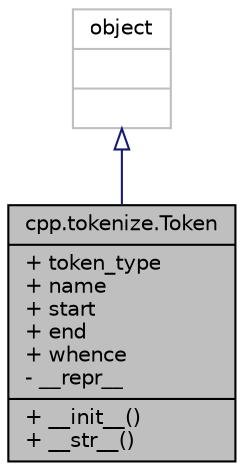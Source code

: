 digraph "cpp.tokenize.Token"
{
  edge [fontname="Helvetica",fontsize="10",labelfontname="Helvetica",labelfontsize="10"];
  node [fontname="Helvetica",fontsize="10",shape=record];
  Node0 [label="{cpp.tokenize.Token\n|+ token_type\l+ name\l+ start\l+ end\l+ whence\l- __repr__\l|+ __init__()\l+ __str__()\l}",height=0.2,width=0.4,color="black", fillcolor="grey75", style="filled", fontcolor="black"];
  Node1 -> Node0 [dir="back",color="midnightblue",fontsize="10",style="solid",arrowtail="onormal",fontname="Helvetica"];
  Node1 [label="{object\n||}",height=0.2,width=0.4,color="grey75", fillcolor="white", style="filled"];
}
